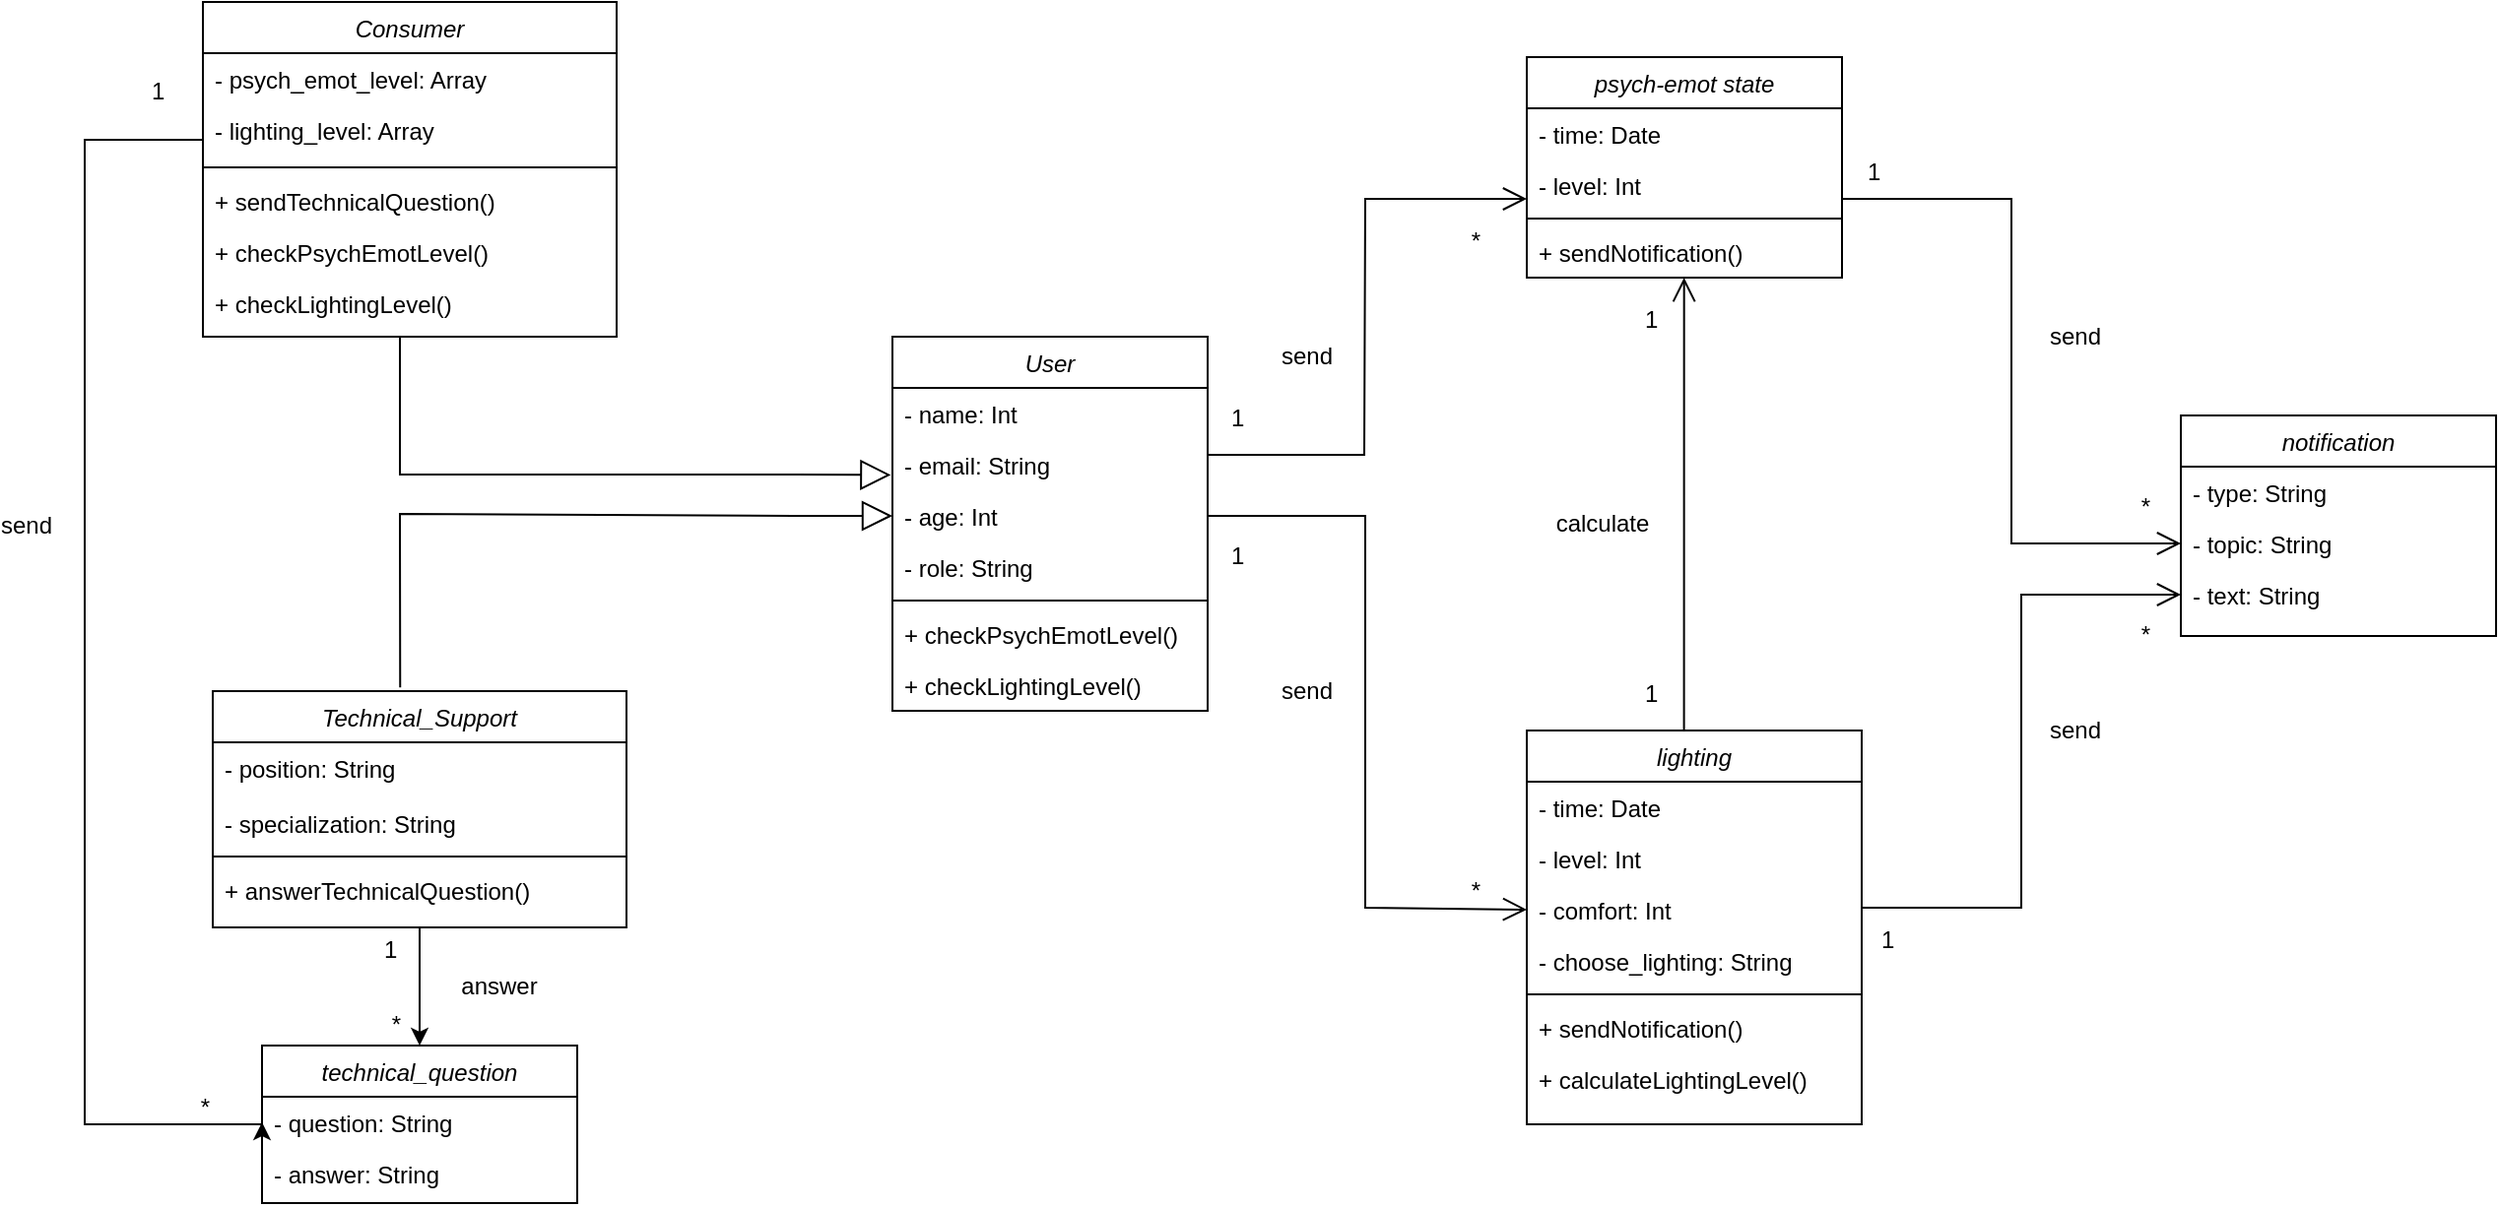 <mxfile version="22.0.8" type="device" pages="2">
  <diagram id="0uNSTiFyO5Xx_1StXq3_" name="umlprogrammclasses">
    <mxGraphModel dx="1726" dy="599" grid="1" gridSize="10" guides="1" tooltips="1" connect="1" arrows="1" fold="1" page="1" pageScale="1" pageWidth="827" pageHeight="1169" math="0" shadow="0">
      <root>
        <mxCell id="0" />
        <mxCell id="1" parent="0" />
        <mxCell id="LyiPn6veYWKkoinjSZd2-1" value="User" style="swimlane;fontStyle=2;align=center;verticalAlign=top;childLayout=stackLayout;horizontal=1;startSize=26;horizontalStack=0;resizeParent=1;resizeLast=0;collapsible=1;marginBottom=0;rounded=0;shadow=0;strokeWidth=1;" parent="1" vertex="1">
          <mxGeometry x="490" y="270" width="160" height="190" as="geometry">
            <mxRectangle x="230" y="140" width="160" height="26" as="alternateBounds" />
          </mxGeometry>
        </mxCell>
        <mxCell id="LyiPn6veYWKkoinjSZd2-2" value="- name: Int" style="text;align=left;verticalAlign=top;spacingLeft=4;spacingRight=4;overflow=hidden;rotatable=0;points=[[0,0.5],[1,0.5]];portConstraint=eastwest;" parent="LyiPn6veYWKkoinjSZd2-1" vertex="1">
          <mxGeometry y="26" width="160" height="26" as="geometry" />
        </mxCell>
        <mxCell id="LyiPn6veYWKkoinjSZd2-3" value="- email: String" style="text;align=left;verticalAlign=top;spacingLeft=4;spacingRight=4;overflow=hidden;rotatable=0;points=[[0,0.5],[1,0.5]];portConstraint=eastwest;rounded=0;shadow=0;html=0;" parent="LyiPn6veYWKkoinjSZd2-1" vertex="1">
          <mxGeometry y="52" width="160" height="26" as="geometry" />
        </mxCell>
        <mxCell id="LyiPn6veYWKkoinjSZd2-4" value="- age: Int" style="text;align=left;verticalAlign=top;spacingLeft=4;spacingRight=4;overflow=hidden;rotatable=0;points=[[0,0.5],[1,0.5]];portConstraint=eastwest;rounded=0;shadow=0;html=0;" parent="LyiPn6veYWKkoinjSZd2-1" vertex="1">
          <mxGeometry y="78" width="160" height="26" as="geometry" />
        </mxCell>
        <mxCell id="LyiPn6veYWKkoinjSZd2-5" value="- role: String" style="text;align=left;verticalAlign=top;spacingLeft=4;spacingRight=4;overflow=hidden;rotatable=0;points=[[0,0.5],[1,0.5]];portConstraint=eastwest;rounded=0;shadow=0;html=0;" parent="LyiPn6veYWKkoinjSZd2-1" vertex="1">
          <mxGeometry y="104" width="160" height="26" as="geometry" />
        </mxCell>
        <mxCell id="LyiPn6veYWKkoinjSZd2-6" value="" style="line;html=1;strokeWidth=1;align=left;verticalAlign=middle;spacingTop=-1;spacingLeft=3;spacingRight=3;rotatable=0;labelPosition=right;points=[];portConstraint=eastwest;" parent="LyiPn6veYWKkoinjSZd2-1" vertex="1">
          <mxGeometry y="130" width="160" height="8" as="geometry" />
        </mxCell>
        <mxCell id="LyiPn6veYWKkoinjSZd2-7" value="+ checkPsychEmotLevel()" style="text;align=left;verticalAlign=top;spacingLeft=4;spacingRight=4;overflow=hidden;rotatable=0;points=[[0,0.5],[1,0.5]];portConstraint=eastwest;" parent="LyiPn6veYWKkoinjSZd2-1" vertex="1">
          <mxGeometry y="138" width="160" height="26" as="geometry" />
        </mxCell>
        <mxCell id="LyiPn6veYWKkoinjSZd2-8" value="+ checkLightingLevel()" style="text;align=left;verticalAlign=top;spacingLeft=4;spacingRight=4;overflow=hidden;rotatable=0;points=[[0,0.5],[1,0.5]];portConstraint=eastwest;" parent="LyiPn6veYWKkoinjSZd2-1" vertex="1">
          <mxGeometry y="164" width="160" height="26" as="geometry" />
        </mxCell>
        <mxCell id="LyiPn6veYWKkoinjSZd2-9" style="edgeStyle=orthogonalEdgeStyle;rounded=0;orthogonalLoop=1;jettySize=auto;html=1;exitX=0.458;exitY=0.003;exitDx=0;exitDy=0;entryX=0.499;entryY=1.002;entryDx=0;entryDy=0;endSize=10;endArrow=open;endFill=0;entryPerimeter=0;exitPerimeter=0;" parent="1" source="LyiPn6veYWKkoinjSZd2-10" target="LyiPn6veYWKkoinjSZd2-67" edge="1">
          <mxGeometry relative="1" as="geometry">
            <Array as="points">
              <mxPoint x="892" y="471" />
            </Array>
          </mxGeometry>
        </mxCell>
        <mxCell id="LyiPn6veYWKkoinjSZd2-10" value="lighting" style="swimlane;fontStyle=2;align=center;verticalAlign=top;childLayout=stackLayout;horizontal=1;startSize=26;horizontalStack=0;resizeParent=1;resizeLast=0;collapsible=1;marginBottom=0;rounded=0;shadow=0;strokeWidth=1;" parent="1" vertex="1">
          <mxGeometry x="812" y="470" width="170" height="200" as="geometry">
            <mxRectangle x="550" y="140" width="160" height="26" as="alternateBounds" />
          </mxGeometry>
        </mxCell>
        <mxCell id="LyiPn6veYWKkoinjSZd2-11" value="- time: Date" style="text;align=left;verticalAlign=top;spacingLeft=4;spacingRight=4;overflow=hidden;rotatable=0;points=[[0,0.5],[1,0.5]];portConstraint=eastwest;" parent="LyiPn6veYWKkoinjSZd2-10" vertex="1">
          <mxGeometry y="26" width="170" height="26" as="geometry" />
        </mxCell>
        <mxCell id="LyiPn6veYWKkoinjSZd2-12" value="- level: Int" style="text;align=left;verticalAlign=top;spacingLeft=4;spacingRight=4;overflow=hidden;rotatable=0;points=[[0,0.5],[1,0.5]];portConstraint=eastwest;rounded=0;shadow=0;html=0;" parent="LyiPn6veYWKkoinjSZd2-10" vertex="1">
          <mxGeometry y="52" width="170" height="26" as="geometry" />
        </mxCell>
        <mxCell id="LyiPn6veYWKkoinjSZd2-13" value="- comfort: Int" style="text;align=left;verticalAlign=top;spacingLeft=4;spacingRight=4;overflow=hidden;rotatable=0;points=[[0,0.5],[1,0.5]];portConstraint=eastwest;rounded=0;shadow=0;html=0;" parent="LyiPn6veYWKkoinjSZd2-10" vertex="1">
          <mxGeometry y="78" width="170" height="26" as="geometry" />
        </mxCell>
        <mxCell id="LyiPn6veYWKkoinjSZd2-14" value="- choose_lighting: String" style="text;align=left;verticalAlign=top;spacingLeft=4;spacingRight=4;overflow=hidden;rotatable=0;points=[[0,0.5],[1,0.5]];portConstraint=eastwest;rounded=0;shadow=0;html=0;" parent="LyiPn6veYWKkoinjSZd2-10" vertex="1">
          <mxGeometry y="104" width="170" height="26" as="geometry" />
        </mxCell>
        <mxCell id="LyiPn6veYWKkoinjSZd2-16" value="" style="line;html=1;strokeWidth=1;align=left;verticalAlign=middle;spacingTop=-1;spacingLeft=3;spacingRight=3;rotatable=0;labelPosition=right;points=[];portConstraint=eastwest;" parent="LyiPn6veYWKkoinjSZd2-10" vertex="1">
          <mxGeometry y="130" width="170" height="8" as="geometry" />
        </mxCell>
        <mxCell id="LyiPn6veYWKkoinjSZd2-17" value="+ sendNotification()" style="text;align=left;verticalAlign=top;spacingLeft=4;spacingRight=4;overflow=hidden;rotatable=0;points=[[0,0.5],[1,0.5]];portConstraint=eastwest;" parent="LyiPn6veYWKkoinjSZd2-10" vertex="1">
          <mxGeometry y="138" width="170" height="26" as="geometry" />
        </mxCell>
        <mxCell id="LyiPn6veYWKkoinjSZd2-18" value="+ calculateLightingLevel()" style="text;align=left;verticalAlign=top;spacingLeft=4;spacingRight=4;overflow=hidden;rotatable=0;points=[[0,0.5],[1,0.5]];portConstraint=eastwest;" parent="LyiPn6veYWKkoinjSZd2-10" vertex="1">
          <mxGeometry y="164" width="170" height="26" as="geometry" />
        </mxCell>
        <mxCell id="LyiPn6veYWKkoinjSZd2-19" value="Consumer" style="swimlane;fontStyle=2;align=center;verticalAlign=top;childLayout=stackLayout;horizontal=1;startSize=26;horizontalStack=0;resizeParent=1;resizeLast=0;collapsible=1;marginBottom=0;rounded=0;shadow=0;strokeWidth=1;" parent="1" vertex="1">
          <mxGeometry x="140" y="100" width="210" height="170" as="geometry">
            <mxRectangle x="230" y="140" width="160" height="26" as="alternateBounds" />
          </mxGeometry>
        </mxCell>
        <mxCell id="LyiPn6veYWKkoinjSZd2-20" value="- psych_emot_level: Array" style="text;align=left;verticalAlign=top;spacingLeft=4;spacingRight=4;overflow=hidden;rotatable=0;points=[[0,0.5],[1,0.5]];portConstraint=eastwest;" parent="LyiPn6veYWKkoinjSZd2-19" vertex="1">
          <mxGeometry y="26" width="210" height="26" as="geometry" />
        </mxCell>
        <mxCell id="LyiPn6veYWKkoinjSZd2-21" value="- lighting_level: Array" style="text;align=left;verticalAlign=top;spacingLeft=4;spacingRight=4;overflow=hidden;rotatable=0;points=[[0,0.5],[1,0.5]];portConstraint=eastwest;rounded=0;shadow=0;html=0;" parent="LyiPn6veYWKkoinjSZd2-19" vertex="1">
          <mxGeometry y="52" width="210" height="28" as="geometry" />
        </mxCell>
        <mxCell id="LyiPn6veYWKkoinjSZd2-22" value="" style="line;html=1;strokeWidth=1;align=left;verticalAlign=middle;spacingTop=-1;spacingLeft=3;spacingRight=3;rotatable=0;labelPosition=right;points=[];portConstraint=eastwest;" parent="LyiPn6veYWKkoinjSZd2-19" vertex="1">
          <mxGeometry y="80" width="210" height="8" as="geometry" />
        </mxCell>
        <mxCell id="LyiPn6veYWKkoinjSZd2-23" value="+ sendTechnicalQuestion()" style="text;align=left;verticalAlign=top;spacingLeft=4;spacingRight=4;overflow=hidden;rotatable=0;points=[[0,0.5],[1,0.5]];portConstraint=eastwest;" parent="LyiPn6veYWKkoinjSZd2-19" vertex="1">
          <mxGeometry y="88" width="210" height="26" as="geometry" />
        </mxCell>
        <mxCell id="LyiPn6veYWKkoinjSZd2-24" value="+ checkPsychEmotLevel()" style="text;align=left;verticalAlign=top;spacingLeft=4;spacingRight=4;overflow=hidden;rotatable=0;points=[[0,0.5],[1,0.5]];portConstraint=eastwest;" parent="LyiPn6veYWKkoinjSZd2-19" vertex="1">
          <mxGeometry y="114" width="210" height="26" as="geometry" />
        </mxCell>
        <mxCell id="LyiPn6veYWKkoinjSZd2-25" value="+ checkLightingLevel()" style="text;align=left;verticalAlign=top;spacingLeft=4;spacingRight=4;overflow=hidden;rotatable=0;points=[[0,0.5],[1,0.5]];portConstraint=eastwest;" parent="LyiPn6veYWKkoinjSZd2-19" vertex="1">
          <mxGeometry y="140" width="210" height="26" as="geometry" />
        </mxCell>
        <mxCell id="LyiPn6veYWKkoinjSZd2-26" value="" style="endArrow=block;html=1;rounded=0;endFill=0;endSize=13;entryX=-0.005;entryY=0.701;entryDx=0;entryDy=0;entryPerimeter=0;" parent="1" target="LyiPn6veYWKkoinjSZd2-3" edge="1">
          <mxGeometry width="50" height="50" relative="1" as="geometry">
            <mxPoint x="240" y="270" as="sourcePoint" />
            <mxPoint x="560" y="275" as="targetPoint" />
            <Array as="points">
              <mxPoint x="240" y="340" />
              <mxPoint x="340" y="340" />
              <mxPoint x="440" y="340" />
            </Array>
          </mxGeometry>
        </mxCell>
        <mxCell id="LyiPn6veYWKkoinjSZd2-27" value="Technical_Support" style="swimlane;fontStyle=2;align=center;verticalAlign=top;childLayout=stackLayout;horizontal=1;startSize=26;horizontalStack=0;resizeParent=1;resizeLast=0;collapsible=1;marginBottom=0;rounded=0;shadow=0;strokeWidth=1;" parent="1" vertex="1">
          <mxGeometry x="145" y="450" width="210" height="120" as="geometry">
            <mxRectangle x="230" y="140" width="160" height="26" as="alternateBounds" />
          </mxGeometry>
        </mxCell>
        <mxCell id="LyiPn6veYWKkoinjSZd2-29" value="- position: String" style="text;align=left;verticalAlign=top;spacingLeft=4;spacingRight=4;overflow=hidden;rotatable=0;points=[[0,0.5],[1,0.5]];portConstraint=eastwest;rounded=0;shadow=0;html=0;" parent="LyiPn6veYWKkoinjSZd2-27" vertex="1">
          <mxGeometry y="26" width="210" height="28" as="geometry" />
        </mxCell>
        <mxCell id="LyiPn6veYWKkoinjSZd2-28" value="- specialization: String" style="text;align=left;verticalAlign=top;spacingLeft=4;spacingRight=4;overflow=hidden;rotatable=0;points=[[0,0.5],[1,0.5]];portConstraint=eastwest;" parent="LyiPn6veYWKkoinjSZd2-27" vertex="1">
          <mxGeometry y="54" width="210" height="26" as="geometry" />
        </mxCell>
        <mxCell id="LyiPn6veYWKkoinjSZd2-30" value="" style="line;html=1;strokeWidth=1;align=left;verticalAlign=middle;spacingTop=-1;spacingLeft=3;spacingRight=3;rotatable=0;labelPosition=right;points=[];portConstraint=eastwest;" parent="LyiPn6veYWKkoinjSZd2-27" vertex="1">
          <mxGeometry y="80" width="210" height="8" as="geometry" />
        </mxCell>
        <mxCell id="LyiPn6veYWKkoinjSZd2-31" value="+ answerTechnicalQuestion()" style="text;align=left;verticalAlign=top;spacingLeft=4;spacingRight=4;overflow=hidden;rotatable=0;points=[[0,0.5],[1,0.5]];portConstraint=eastwest;" parent="LyiPn6veYWKkoinjSZd2-27" vertex="1">
          <mxGeometry y="88" width="210" height="26" as="geometry" />
        </mxCell>
        <mxCell id="LyiPn6veYWKkoinjSZd2-32" value="technical_question" style="swimlane;fontStyle=2;align=center;verticalAlign=top;childLayout=stackLayout;horizontal=1;startSize=26;horizontalStack=0;resizeParent=1;resizeLast=0;collapsible=1;marginBottom=0;rounded=0;shadow=0;strokeWidth=1;" parent="1" vertex="1">
          <mxGeometry x="170" y="630" width="160" height="80" as="geometry">
            <mxRectangle x="550" y="140" width="160" height="26" as="alternateBounds" />
          </mxGeometry>
        </mxCell>
        <mxCell id="LyiPn6veYWKkoinjSZd2-33" value="- question: String" style="text;align=left;verticalAlign=top;spacingLeft=4;spacingRight=4;overflow=hidden;rotatable=0;points=[[0,0.5],[1,0.5]];portConstraint=eastwest;" parent="LyiPn6veYWKkoinjSZd2-32" vertex="1">
          <mxGeometry y="26" width="160" height="26" as="geometry" />
        </mxCell>
        <mxCell id="LyiPn6veYWKkoinjSZd2-34" value="- answer: String" style="text;align=left;verticalAlign=top;spacingLeft=4;spacingRight=4;overflow=hidden;rotatable=0;points=[[0,0.5],[1,0.5]];portConstraint=eastwest;rounded=0;shadow=0;html=0;" parent="LyiPn6veYWKkoinjSZd2-32" vertex="1">
          <mxGeometry y="52" width="160" height="26" as="geometry" />
        </mxCell>
        <mxCell id="LyiPn6veYWKkoinjSZd2-36" style="edgeStyle=orthogonalEdgeStyle;rounded=0;orthogonalLoop=1;jettySize=auto;html=1;exitX=0;exitY=0.5;exitDx=0;exitDy=0;entryX=0;entryY=0.5;entryDx=0;entryDy=0;" parent="1" source="LyiPn6veYWKkoinjSZd2-21" target="LyiPn6veYWKkoinjSZd2-33" edge="1">
          <mxGeometry relative="1" as="geometry">
            <mxPoint x="750" y="770" as="targetPoint" />
            <Array as="points">
              <mxPoint x="140" y="170" />
              <mxPoint x="80" y="170" />
              <mxPoint x="80" y="670" />
              <mxPoint x="170" y="670" />
            </Array>
          </mxGeometry>
        </mxCell>
        <mxCell id="LyiPn6veYWKkoinjSZd2-37" style="edgeStyle=orthogonalEdgeStyle;rounded=0;orthogonalLoop=1;jettySize=auto;html=1;exitX=0.5;exitY=1;exitDx=0;exitDy=0;entryX=0.5;entryY=0;entryDx=0;entryDy=0;" parent="1" source="LyiPn6veYWKkoinjSZd2-27" target="LyiPn6veYWKkoinjSZd2-32" edge="1">
          <mxGeometry relative="1" as="geometry">
            <Array as="points">
              <mxPoint x="250" y="620" />
              <mxPoint x="250" y="620" />
            </Array>
          </mxGeometry>
        </mxCell>
        <mxCell id="LyiPn6veYWKkoinjSZd2-38" value="answer" style="text;html=1;resizable=0;points=[];;align=center;verticalAlign=middle;labelBackgroundColor=none;rounded=0;shadow=0;strokeWidth=1;fontSize=12;" parent="1" vertex="1" connectable="0">
          <mxGeometry x="290" y="600" as="geometry" />
        </mxCell>
        <mxCell id="LyiPn6veYWKkoinjSZd2-39" value="send" style="text;html=1;resizable=0;points=[];;align=center;verticalAlign=middle;labelBackgroundColor=none;rounded=0;shadow=0;strokeWidth=1;fontSize=12;" parent="1" vertex="1" connectable="0">
          <mxGeometry x="50" y="366" as="geometry" />
        </mxCell>
        <mxCell id="LyiPn6veYWKkoinjSZd2-40" value="1" style="resizable=0;align=left;verticalAlign=bottom;labelBackgroundColor=none;fontSize=12;" parent="1" connectable="0" vertex="1">
          <mxGeometry x="80" y="185" as="geometry">
            <mxPoint x="32" y="-31" as="offset" />
          </mxGeometry>
        </mxCell>
        <mxCell id="LyiPn6veYWKkoinjSZd2-41" value="" style="resizable=0;align=right;verticalAlign=bottom;labelBackgroundColor=none;fontSize=12;" parent="1" connectable="0" vertex="1">
          <mxGeometry x="829" y="540" as="geometry">
            <mxPoint x="21" y="353" as="offset" />
          </mxGeometry>
        </mxCell>
        <mxCell id="LyiPn6veYWKkoinjSZd2-43" value="1" style="resizable=0;align=left;verticalAlign=bottom;labelBackgroundColor=none;fontSize=12;" parent="1" connectable="0" vertex="1">
          <mxGeometry x="230" y="590" as="geometry" />
        </mxCell>
        <mxCell id="LyiPn6veYWKkoinjSZd2-44" value="" style="endArrow=block;html=1;rounded=0;endFill=0;endSize=13;entryX=0;entryY=0.5;entryDx=0;entryDy=0;exitX=0.453;exitY=-0.016;exitDx=0;exitDy=0;exitPerimeter=0;" parent="1" source="LyiPn6veYWKkoinjSZd2-27" target="LyiPn6veYWKkoinjSZd2-4" edge="1">
          <mxGeometry width="50" height="50" relative="1" as="geometry">
            <mxPoint x="355" y="520" as="sourcePoint" />
            <mxPoint x="465" y="360" as="targetPoint" />
            <Array as="points">
              <mxPoint x="240" y="360" />
              <mxPoint x="440" y="361" />
            </Array>
          </mxGeometry>
        </mxCell>
        <mxCell id="LyiPn6veYWKkoinjSZd2-52" value="" style="endArrow=open;html=1;rounded=0;exitX=1;exitY=0.5;exitDx=0;exitDy=0;entryX=0;entryY=0.5;entryDx=0;entryDy=0;endFill=0;endSize=10;" parent="1" source="LyiPn6veYWKkoinjSZd2-4" target="LyiPn6veYWKkoinjSZd2-13" edge="1">
          <mxGeometry width="50" height="50" relative="1" as="geometry">
            <mxPoint x="660" y="420" as="sourcePoint" />
            <mxPoint x="730" y="520" as="targetPoint" />
            <Array as="points">
              <mxPoint x="730" y="361" />
              <mxPoint x="730" y="560" />
            </Array>
          </mxGeometry>
        </mxCell>
        <mxCell id="LyiPn6veYWKkoinjSZd2-53" value="send" style="text;html=1;resizable=0;points=[];;align=center;verticalAlign=middle;labelBackgroundColor=none;rounded=0;shadow=0;strokeWidth=1;fontSize=12;" parent="1" vertex="1" connectable="0">
          <mxGeometry x="700" y="450" as="geometry" />
        </mxCell>
        <mxCell id="LyiPn6veYWKkoinjSZd2-54" value="1" style="resizable=0;align=left;verticalAlign=bottom;labelBackgroundColor=none;fontSize=12;" parent="1" connectable="0" vertex="1">
          <mxGeometry x="660" y="390" as="geometry" />
        </mxCell>
        <mxCell id="LyiPn6veYWKkoinjSZd2-55" value="*" style="resizable=0;align=right;verticalAlign=bottom;labelBackgroundColor=none;fontSize=12;" parent="1" connectable="0" vertex="1">
          <mxGeometry x="260" y="690" as="geometry">
            <mxPoint x="-18" y="-62" as="offset" />
          </mxGeometry>
        </mxCell>
        <mxCell id="LyiPn6veYWKkoinjSZd2-58" value="*" style="resizable=0;align=right;verticalAlign=bottom;labelBackgroundColor=none;fontSize=12;" parent="1" connectable="0" vertex="1">
          <mxGeometry x="145" y="670" as="geometry" />
        </mxCell>
        <mxCell id="LyiPn6veYWKkoinjSZd2-59" value="*" style="resizable=0;align=right;verticalAlign=bottom;labelBackgroundColor=none;fontSize=12;" parent="1" connectable="0" vertex="1">
          <mxGeometry x="790" y="560" as="geometry" />
        </mxCell>
        <mxCell id="LyiPn6veYWKkoinjSZd2-62" value="psych-emot state" style="swimlane;fontStyle=2;align=center;verticalAlign=top;childLayout=stackLayout;horizontal=1;startSize=26;horizontalStack=0;resizeParent=1;resizeLast=0;collapsible=1;marginBottom=0;rounded=0;shadow=0;strokeWidth=1;" parent="1" vertex="1">
          <mxGeometry x="812" y="128" width="160" height="112" as="geometry">
            <mxRectangle x="550" y="140" width="160" height="26" as="alternateBounds" />
          </mxGeometry>
        </mxCell>
        <mxCell id="LyiPn6veYWKkoinjSZd2-63" value="- time: Date" style="text;align=left;verticalAlign=top;spacingLeft=4;spacingRight=4;overflow=hidden;rotatable=0;points=[[0,0.5],[1,0.5]];portConstraint=eastwest;" parent="LyiPn6veYWKkoinjSZd2-62" vertex="1">
          <mxGeometry y="26" width="160" height="26" as="geometry" />
        </mxCell>
        <mxCell id="LyiPn6veYWKkoinjSZd2-64" value="- level: Int" style="text;align=left;verticalAlign=top;spacingLeft=4;spacingRight=4;overflow=hidden;rotatable=0;points=[[0,0.5],[1,0.5]];portConstraint=eastwest;rounded=0;shadow=0;html=0;" parent="LyiPn6veYWKkoinjSZd2-62" vertex="1">
          <mxGeometry y="52" width="160" height="26" as="geometry" />
        </mxCell>
        <mxCell id="LyiPn6veYWKkoinjSZd2-66" value="" style="line;html=1;strokeWidth=1;align=left;verticalAlign=middle;spacingTop=-1;spacingLeft=3;spacingRight=3;rotatable=0;labelPosition=right;points=[];portConstraint=eastwest;" parent="LyiPn6veYWKkoinjSZd2-62" vertex="1">
          <mxGeometry y="78" width="160" height="8" as="geometry" />
        </mxCell>
        <mxCell id="LyiPn6veYWKkoinjSZd2-67" value="+ sendNotification()" style="text;align=left;verticalAlign=top;spacingLeft=4;spacingRight=4;overflow=hidden;rotatable=0;points=[[0,0.5],[1,0.5]];portConstraint=eastwest;" parent="LyiPn6veYWKkoinjSZd2-62" vertex="1">
          <mxGeometry y="86" width="160" height="26" as="geometry" />
        </mxCell>
        <mxCell id="LyiPn6veYWKkoinjSZd2-68" value="" style="resizable=0;align=right;verticalAlign=bottom;labelBackgroundColor=none;fontSize=12;" parent="1" connectable="0" vertex="1">
          <mxGeometry x="829" y="290" as="geometry">
            <mxPoint x="21" y="353" as="offset" />
          </mxGeometry>
        </mxCell>
        <mxCell id="LyiPn6veYWKkoinjSZd2-69" value="*" style="resizable=0;align=right;verticalAlign=bottom;labelBackgroundColor=none;fontSize=12;" parent="1" connectable="0" vertex="1">
          <mxGeometry x="790" y="230" as="geometry" />
        </mxCell>
        <mxCell id="LyiPn6veYWKkoinjSZd2-70" value="" style="endArrow=open;html=1;rounded=0;exitX=1;exitY=0.5;exitDx=0;exitDy=0;entryX=0;entryY=0.769;entryDx=0;entryDy=0;endFill=0;endSize=10;entryPerimeter=0;" parent="1" target="LyiPn6veYWKkoinjSZd2-64" edge="1">
          <mxGeometry width="50" height="50" relative="1" as="geometry">
            <mxPoint x="649.5" y="330" as="sourcePoint" />
            <mxPoint x="816.5" y="490" as="targetPoint" />
            <Array as="points">
              <mxPoint x="729.5" y="330" />
              <mxPoint x="730" y="200" />
            </Array>
          </mxGeometry>
        </mxCell>
        <mxCell id="LyiPn6veYWKkoinjSZd2-71" value="1" style="resizable=0;align=left;verticalAlign=bottom;labelBackgroundColor=none;fontSize=12;" parent="1" connectable="0" vertex="1">
          <mxGeometry x="660" y="320" as="geometry" />
        </mxCell>
        <mxCell id="LyiPn6veYWKkoinjSZd2-72" value="send" style="text;html=1;resizable=0;points=[];;align=center;verticalAlign=middle;labelBackgroundColor=none;rounded=0;shadow=0;strokeWidth=1;fontSize=12;" parent="1" vertex="1" connectable="0">
          <mxGeometry x="700" y="280" as="geometry" />
        </mxCell>
        <mxCell id="LyiPn6veYWKkoinjSZd2-73" value="notification" style="swimlane;fontStyle=2;align=center;verticalAlign=top;childLayout=stackLayout;horizontal=1;startSize=26;horizontalStack=0;resizeParent=1;resizeLast=0;collapsible=1;marginBottom=0;rounded=0;shadow=0;strokeWidth=1;" parent="1" vertex="1">
          <mxGeometry x="1144" y="310" width="160" height="112" as="geometry">
            <mxRectangle x="550" y="140" width="160" height="26" as="alternateBounds" />
          </mxGeometry>
        </mxCell>
        <mxCell id="LyiPn6veYWKkoinjSZd2-74" value="- type: String" style="text;align=left;verticalAlign=top;spacingLeft=4;spacingRight=4;overflow=hidden;rotatable=0;points=[[0,0.5],[1,0.5]];portConstraint=eastwest;" parent="LyiPn6veYWKkoinjSZd2-73" vertex="1">
          <mxGeometry y="26" width="160" height="26" as="geometry" />
        </mxCell>
        <mxCell id="LyiPn6veYWKkoinjSZd2-75" value="- topic: String" style="text;align=left;verticalAlign=top;spacingLeft=4;spacingRight=4;overflow=hidden;rotatable=0;points=[[0,0.5],[1,0.5]];portConstraint=eastwest;rounded=0;shadow=0;html=0;" parent="LyiPn6veYWKkoinjSZd2-73" vertex="1">
          <mxGeometry y="52" width="160" height="26" as="geometry" />
        </mxCell>
        <mxCell id="LyiPn6veYWKkoinjSZd2-76" value="- text: String" style="text;align=left;verticalAlign=top;spacingLeft=4;spacingRight=4;overflow=hidden;rotatable=0;points=[[0,0.5],[1,0.5]];portConstraint=eastwest;rounded=0;shadow=0;html=0;" parent="LyiPn6veYWKkoinjSZd2-73" vertex="1">
          <mxGeometry y="78" width="160" height="26" as="geometry" />
        </mxCell>
        <mxCell id="LyiPn6veYWKkoinjSZd2-77" value="" style="resizable=0;align=right;verticalAlign=bottom;labelBackgroundColor=none;fontSize=12;" parent="1" connectable="0" vertex="1">
          <mxGeometry x="1156" y="420" as="geometry">
            <mxPoint x="21" y="353" as="offset" />
          </mxGeometry>
        </mxCell>
        <mxCell id="LyiPn6veYWKkoinjSZd2-78" style="edgeStyle=orthogonalEdgeStyle;rounded=0;orthogonalLoop=1;jettySize=auto;html=1;exitX=1;exitY=0.5;exitDx=0;exitDy=0;entryX=0;entryY=0.5;entryDx=0;entryDy=0;endArrow=open;endFill=0;endSize=10;" parent="1" source="LyiPn6veYWKkoinjSZd2-64" target="LyiPn6veYWKkoinjSZd2-75" edge="1">
          <mxGeometry relative="1" as="geometry">
            <Array as="points">
              <mxPoint x="972" y="200" />
              <mxPoint x="1058" y="200" />
              <mxPoint x="1058" y="375" />
            </Array>
          </mxGeometry>
        </mxCell>
        <mxCell id="LyiPn6veYWKkoinjSZd2-79" style="edgeStyle=orthogonalEdgeStyle;rounded=0;orthogonalLoop=1;jettySize=auto;html=1;exitX=1;exitY=0.5;exitDx=0;exitDy=0;entryX=0;entryY=0.5;entryDx=0;entryDy=0;strokeWidth=1;endSize=10;endArrow=open;endFill=0;" parent="1" source="LyiPn6veYWKkoinjSZd2-12" target="LyiPn6veYWKkoinjSZd2-76" edge="1">
          <mxGeometry relative="1" as="geometry">
            <Array as="points">
              <mxPoint x="982" y="560" />
              <mxPoint x="1063" y="560" />
              <mxPoint x="1063" y="401" />
            </Array>
          </mxGeometry>
        </mxCell>
        <mxCell id="LyiPn6veYWKkoinjSZd2-80" value="send" style="text;html=1;resizable=0;points=[];;align=center;verticalAlign=middle;labelBackgroundColor=none;rounded=0;shadow=0;strokeWidth=1;fontSize=12;" parent="1" vertex="1" connectable="0">
          <mxGeometry x="1090" y="270" as="geometry" />
        </mxCell>
        <mxCell id="LyiPn6veYWKkoinjSZd2-81" value="send" style="text;html=1;resizable=0;points=[];;align=center;verticalAlign=middle;labelBackgroundColor=none;rounded=0;shadow=0;strokeWidth=1;fontSize=12;" parent="1" vertex="1" connectable="0">
          <mxGeometry x="1090" y="470" as="geometry" />
        </mxCell>
        <mxCell id="LyiPn6veYWKkoinjSZd2-82" value="*" style="resizable=0;align=right;verticalAlign=bottom;labelBackgroundColor=none;fontSize=12;" parent="1" connectable="0" vertex="1">
          <mxGeometry x="1130" y="430" as="geometry" />
        </mxCell>
        <mxCell id="LyiPn6veYWKkoinjSZd2-83" value="*" style="resizable=0;align=right;verticalAlign=bottom;labelBackgroundColor=none;fontSize=12;" parent="1" connectable="0" vertex="1">
          <mxGeometry x="1130" y="365" as="geometry" />
        </mxCell>
        <mxCell id="LyiPn6veYWKkoinjSZd2-84" value="1" style="resizable=0;align=left;verticalAlign=bottom;labelBackgroundColor=none;fontSize=12;" parent="1" connectable="0" vertex="1">
          <mxGeometry x="982" y="250" as="geometry">
            <mxPoint x="1" y="-55" as="offset" />
          </mxGeometry>
        </mxCell>
        <mxCell id="LyiPn6veYWKkoinjSZd2-85" value="1" style="resizable=0;align=left;verticalAlign=bottom;labelBackgroundColor=none;fontSize=12;" parent="1" connectable="0" vertex="1">
          <mxGeometry x="990" y="585" as="geometry" />
        </mxCell>
        <mxCell id="LyiPn6veYWKkoinjSZd2-86" value="1" style="resizable=0;align=left;verticalAlign=bottom;labelBackgroundColor=none;fontSize=12;" parent="1" connectable="0" vertex="1">
          <mxGeometry x="870" y="460" as="geometry" />
        </mxCell>
        <mxCell id="LyiPn6veYWKkoinjSZd2-87" value="1" style="resizable=0;align=left;verticalAlign=bottom;labelBackgroundColor=none;fontSize=12;" parent="1" connectable="0" vertex="1">
          <mxGeometry x="870" y="270" as="geometry" />
        </mxCell>
        <mxCell id="LyiPn6veYWKkoinjSZd2-88" value="calculate" style="text;html=1;resizable=0;points=[];;align=center;verticalAlign=middle;labelBackgroundColor=none;rounded=0;shadow=0;strokeWidth=1;fontSize=12;" parent="1" vertex="1" connectable="0">
          <mxGeometry x="850" y="365" as="geometry" />
        </mxCell>
      </root>
    </mxGraphModel>
  </diagram>
  <diagram id="gE7cOhW9pCKrOsJMOUvD" name="Страница — 2">
    <mxGraphModel dx="1726" dy="599" grid="1" gridSize="10" guides="1" tooltips="1" connect="1" arrows="1" fold="1" page="1" pageScale="1" pageWidth="827" pageHeight="1169" math="0" shadow="0">
      <root>
        <mxCell id="0" />
        <mxCell id="1" parent="0" />
        <mxCell id="D6V-iZ1zgxCqqQ2c0elW-1" value="User" style="swimlane;fontStyle=0;childLayout=stackLayout;horizontal=1;startSize=26;fillColor=none;horizontalStack=0;resizeParent=1;resizeParentMax=0;resizeLast=0;collapsible=1;marginBottom=0;" vertex="1" parent="1">
          <mxGeometry x="426" y="350" width="140" height="130" as="geometry">
            <mxRectangle x="280" y="-970" width="70" height="30" as="alternateBounds" />
          </mxGeometry>
        </mxCell>
        <mxCell id="D6V-iZ1zgxCqqQ2c0elW-2" value="name" style="text;strokeColor=none;fillColor=none;align=left;verticalAlign=top;spacingLeft=4;spacingRight=4;overflow=hidden;rotatable=0;points=[[0,0.5],[1,0.5]];portConstraint=eastwest;" vertex="1" parent="D6V-iZ1zgxCqqQ2c0elW-1">
          <mxGeometry y="26" width="140" height="26" as="geometry" />
        </mxCell>
        <mxCell id="D6V-iZ1zgxCqqQ2c0elW-3" value="age" style="text;strokeColor=none;fillColor=none;align=left;verticalAlign=top;spacingLeft=4;spacingRight=4;overflow=hidden;rotatable=0;points=[[0,0.5],[1,0.5]];portConstraint=eastwest;" vertex="1" parent="D6V-iZ1zgxCqqQ2c0elW-1">
          <mxGeometry y="52" width="140" height="26" as="geometry" />
        </mxCell>
        <mxCell id="D6V-iZ1zgxCqqQ2c0elW-4" value="email" style="text;strokeColor=none;fillColor=none;align=left;verticalAlign=top;spacingLeft=4;spacingRight=4;overflow=hidden;rotatable=0;points=[[0,0.5],[1,0.5]];portConstraint=eastwest;" vertex="1" parent="D6V-iZ1zgxCqqQ2c0elW-1">
          <mxGeometry y="78" width="140" height="26" as="geometry" />
        </mxCell>
        <mxCell id="D6V-iZ1zgxCqqQ2c0elW-5" value="role" style="text;strokeColor=none;fillColor=none;align=left;verticalAlign=top;spacingLeft=4;spacingRight=4;overflow=hidden;rotatable=0;points=[[0,0.5],[1,0.5]];portConstraint=eastwest;" vertex="1" parent="D6V-iZ1zgxCqqQ2c0elW-1">
          <mxGeometry y="104" width="140" height="26" as="geometry" />
        </mxCell>
        <mxCell id="D6V-iZ1zgxCqqQ2c0elW-6" value="psych-emot state" style="swimlane;fontStyle=0;childLayout=stackLayout;horizontal=1;startSize=26;fillColor=none;horizontalStack=0;resizeParent=1;resizeParentMax=0;resizeLast=0;collapsible=1;marginBottom=0;" vertex="1" parent="1">
          <mxGeometry x="720" y="260" width="140" height="78" as="geometry">
            <mxRectangle x="520" y="-940" width="100" height="30" as="alternateBounds" />
          </mxGeometry>
        </mxCell>
        <mxCell id="D6V-iZ1zgxCqqQ2c0elW-7" value="time" style="text;strokeColor=none;fillColor=none;align=left;verticalAlign=top;spacingLeft=4;spacingRight=4;overflow=hidden;rotatable=0;points=[[0,0.5],[1,0.5]];portConstraint=eastwest;" vertex="1" parent="D6V-iZ1zgxCqqQ2c0elW-6">
          <mxGeometry y="26" width="140" height="26" as="geometry" />
        </mxCell>
        <mxCell id="D6V-iZ1zgxCqqQ2c0elW-8" value="level" style="text;strokeColor=none;fillColor=none;align=left;verticalAlign=top;spacingLeft=4;spacingRight=4;overflow=hidden;rotatable=0;points=[[0,0.5],[1,0.5]];portConstraint=eastwest;" vertex="1" parent="D6V-iZ1zgxCqqQ2c0elW-6">
          <mxGeometry y="52" width="140" height="26" as="geometry" />
        </mxCell>
        <mxCell id="D6V-iZ1zgxCqqQ2c0elW-9" value="Consumer" style="swimlane;fontStyle=0;childLayout=stackLayout;horizontal=1;startSize=26;fillColor=none;horizontalStack=0;resizeParent=1;resizeParentMax=0;resizeLast=0;collapsible=1;marginBottom=0;" vertex="1" parent="1">
          <mxGeometry x="246" y="260" width="160" height="78" as="geometry" />
        </mxCell>
        <mxCell id="D6V-iZ1zgxCqqQ2c0elW-10" value="psych-emot level" style="text;strokeColor=none;fillColor=none;align=left;verticalAlign=top;spacingLeft=4;spacingRight=4;overflow=hidden;rotatable=0;points=[[0,0.5],[1,0.5]];portConstraint=eastwest;" vertex="1" parent="D6V-iZ1zgxCqqQ2c0elW-9">
          <mxGeometry y="26" width="160" height="26" as="geometry" />
        </mxCell>
        <mxCell id="D6V-iZ1zgxCqqQ2c0elW-11" value="lighting level" style="text;strokeColor=none;fillColor=none;align=left;verticalAlign=top;spacingLeft=4;spacingRight=4;overflow=hidden;rotatable=0;points=[[0,0.5],[1,0.5]];portConstraint=eastwest;" vertex="1" parent="D6V-iZ1zgxCqqQ2c0elW-9">
          <mxGeometry y="52" width="160" height="26" as="geometry" />
        </mxCell>
        <mxCell id="D6V-iZ1zgxCqqQ2c0elW-12" value="" style="endArrow=none;html=1;startSize=12;startArrow=block;startFill=0;exitX=0.003;exitY=0.115;exitDx=0;exitDy=0;exitPerimeter=0;edgeStyle=orthogonalEdgeStyle;entryX=0.658;entryY=1.015;entryDx=0;entryDy=0;entryPerimeter=0;" edge="1" parent="1">
          <mxGeometry relative="1" as="geometry">
            <mxPoint x="426.0" y="395.7" as="sourcePoint" />
            <mxPoint x="350.86" y="338" as="targetPoint" />
            <Array as="points">
              <mxPoint x="349.58" y="395.61" />
              <mxPoint x="349.58" y="339.61" />
              <mxPoint x="350.58" y="339.61" />
            </Array>
          </mxGeometry>
        </mxCell>
        <mxCell id="D6V-iZ1zgxCqqQ2c0elW-13" value="" style="endArrow=none;html=1;startSize=12;startArrow=open;startFill=0;entryX=1;entryY=0.5;entryDx=0;entryDy=0;exitX=0;exitY=0.5;exitDx=0;exitDy=0;" edge="1" parent="1" source="D6V-iZ1zgxCqqQ2c0elW-7" target="D6V-iZ1zgxCqqQ2c0elW-2">
          <mxGeometry relative="1" as="geometry">
            <mxPoint x="690.42" y="360" as="sourcePoint" />
            <mxPoint x="650" y="389.0" as="targetPoint" />
          </mxGeometry>
        </mxCell>
        <mxCell id="D6V-iZ1zgxCqqQ2c0elW-14" value="*" style="edgeLabel;resizable=0;html=1;align=left;verticalAlign=bottom;" connectable="0" vertex="1" parent="D6V-iZ1zgxCqqQ2c0elW-13">
          <mxGeometry x="-1" relative="1" as="geometry">
            <mxPoint x="-20" y="1" as="offset" />
          </mxGeometry>
        </mxCell>
        <mxCell id="D6V-iZ1zgxCqqQ2c0elW-15" value="1" style="edgeLabel;resizable=0;html=1;align=right;verticalAlign=bottom;" connectable="0" vertex="1" parent="D6V-iZ1zgxCqqQ2c0elW-13">
          <mxGeometry x="1" relative="1" as="geometry">
            <mxPoint x="10" y="-19" as="offset" />
          </mxGeometry>
        </mxCell>
        <mxCell id="D6V-iZ1zgxCqqQ2c0elW-16" value="send" style="edgeLabel;html=1;align=center;verticalAlign=middle;resizable=0;points=[];" vertex="1" connectable="0" parent="D6V-iZ1zgxCqqQ2c0elW-13">
          <mxGeometry x="0.17" y="2" relative="1" as="geometry">
            <mxPoint y="-13" as="offset" />
          </mxGeometry>
        </mxCell>
        <mxCell id="D6V-iZ1zgxCqqQ2c0elW-17" value="lighting" style="swimlane;fontStyle=0;childLayout=stackLayout;horizontal=1;startSize=26;fillColor=none;horizontalStack=0;resizeParent=1;resizeParentMax=0;resizeLast=0;collapsible=1;marginBottom=0;" vertex="1" parent="1">
          <mxGeometry x="720" y="530" width="140" height="130" as="geometry">
            <mxRectangle x="520" y="-940" width="100" height="30" as="alternateBounds" />
          </mxGeometry>
        </mxCell>
        <mxCell id="D6V-iZ1zgxCqqQ2c0elW-18" value="check time" style="text;strokeColor=none;fillColor=none;align=left;verticalAlign=top;spacingLeft=4;spacingRight=4;overflow=hidden;rotatable=0;points=[[0,0.5],[1,0.5]];portConstraint=eastwest;" vertex="1" parent="D6V-iZ1zgxCqqQ2c0elW-17">
          <mxGeometry y="26" width="140" height="26" as="geometry" />
        </mxCell>
        <mxCell id="D6V-iZ1zgxCqqQ2c0elW-19" value="level" style="text;strokeColor=none;fillColor=none;align=left;verticalAlign=top;spacingLeft=4;spacingRight=4;overflow=hidden;rotatable=0;points=[[0,0.5],[1,0.5]];portConstraint=eastwest;" vertex="1" parent="D6V-iZ1zgxCqqQ2c0elW-17">
          <mxGeometry y="52" width="140" height="26" as="geometry" />
        </mxCell>
        <mxCell id="D6V-iZ1zgxCqqQ2c0elW-20" value="comfort" style="text;strokeColor=none;fillColor=none;align=left;verticalAlign=top;spacingLeft=4;spacingRight=4;overflow=hidden;rotatable=0;points=[[0,0.5],[1,0.5]];portConstraint=eastwest;" vertex="1" parent="D6V-iZ1zgxCqqQ2c0elW-17">
          <mxGeometry y="78" width="140" height="26" as="geometry" />
        </mxCell>
        <mxCell id="D6V-iZ1zgxCqqQ2c0elW-21" value="choose lightig" style="text;strokeColor=none;fillColor=none;align=left;verticalAlign=top;spacingLeft=4;spacingRight=4;overflow=hidden;rotatable=0;points=[[0,0.5],[1,0.5]];portConstraint=eastwest;" vertex="1" parent="D6V-iZ1zgxCqqQ2c0elW-17">
          <mxGeometry y="104" width="140" height="26" as="geometry" />
        </mxCell>
        <mxCell id="D6V-iZ1zgxCqqQ2c0elW-22" value="send" style="edgeLabel;html=1;align=center;verticalAlign=middle;resizable=0;points=[];" vertex="1" connectable="0" parent="1">
          <mxGeometry x="690" y="470" as="geometry">
            <mxPoint x="-16" y="18" as="offset" />
          </mxGeometry>
        </mxCell>
        <mxCell id="D6V-iZ1zgxCqqQ2c0elW-23" value="" style="endArrow=none;html=1;startSize=12;startArrow=open;startFill=0;entryX=0.5;entryY=0;entryDx=0;entryDy=0;" edge="1" parent="1" source="D6V-iZ1zgxCqqQ2c0elW-8" target="D6V-iZ1zgxCqqQ2c0elW-17">
          <mxGeometry relative="1" as="geometry">
            <mxPoint x="815" y="399" as="sourcePoint" />
            <mxPoint x="715" y="399" as="targetPoint" />
          </mxGeometry>
        </mxCell>
        <mxCell id="D6V-iZ1zgxCqqQ2c0elW-24" value="1" style="edgeLabel;resizable=0;html=1;align=left;verticalAlign=bottom;" connectable="0" vertex="1" parent="D6V-iZ1zgxCqqQ2c0elW-23">
          <mxGeometry x="-1" relative="1" as="geometry">
            <mxPoint x="-15" y="35" as="offset" />
          </mxGeometry>
        </mxCell>
        <mxCell id="D6V-iZ1zgxCqqQ2c0elW-25" value="1" style="edgeLabel;resizable=0;html=1;align=right;verticalAlign=bottom;" connectable="0" vertex="1" parent="D6V-iZ1zgxCqqQ2c0elW-23">
          <mxGeometry x="1" relative="1" as="geometry">
            <mxPoint x="-6" y="-4" as="offset" />
          </mxGeometry>
        </mxCell>
        <mxCell id="D6V-iZ1zgxCqqQ2c0elW-26" value="" style="endArrow=none;html=1;startSize=12;startArrow=open;startFill=0;entryX=1.01;entryY=0.119;entryDx=0;entryDy=0;exitX=-0.038;exitY=0.846;exitDx=0;exitDy=0;entryPerimeter=0;exitPerimeter=0;" edge="1" parent="1" source="D6V-iZ1zgxCqqQ2c0elW-18" target="D6V-iZ1zgxCqqQ2c0elW-5">
          <mxGeometry relative="1" as="geometry">
            <mxPoint x="830" y="438" as="sourcePoint" />
            <mxPoint x="650" y="441" as="targetPoint" />
          </mxGeometry>
        </mxCell>
        <mxCell id="D6V-iZ1zgxCqqQ2c0elW-27" value="*" style="edgeLabel;resizable=0;html=1;align=left;verticalAlign=bottom;" connectable="0" vertex="1" parent="D6V-iZ1zgxCqqQ2c0elW-26">
          <mxGeometry x="-1" relative="1" as="geometry">
            <mxPoint x="-15" y="21" as="offset" />
          </mxGeometry>
        </mxCell>
        <mxCell id="D6V-iZ1zgxCqqQ2c0elW-28" value="1" style="edgeLabel;resizable=0;html=1;align=right;verticalAlign=bottom;" connectable="0" vertex="1" parent="D6V-iZ1zgxCqqQ2c0elW-26">
          <mxGeometry x="1" relative="1" as="geometry">
            <mxPoint x="12" y="39" as="offset" />
          </mxGeometry>
        </mxCell>
        <mxCell id="D6V-iZ1zgxCqqQ2c0elW-29" value="notification" style="swimlane;fontStyle=0;childLayout=stackLayout;horizontal=1;startSize=26;fillColor=none;horizontalStack=0;resizeParent=1;resizeParentMax=0;resizeLast=0;collapsible=1;marginBottom=0;" vertex="1" parent="1">
          <mxGeometry x="980" y="350" width="140" height="104" as="geometry">
            <mxRectangle x="520" y="-940" width="100" height="30" as="alternateBounds" />
          </mxGeometry>
        </mxCell>
        <mxCell id="D6V-iZ1zgxCqqQ2c0elW-30" value="type" style="text;strokeColor=none;fillColor=none;align=left;verticalAlign=top;spacingLeft=4;spacingRight=4;overflow=hidden;rotatable=0;points=[[0,0.5],[1,0.5]];portConstraint=eastwest;" vertex="1" parent="D6V-iZ1zgxCqqQ2c0elW-29">
          <mxGeometry y="26" width="140" height="26" as="geometry" />
        </mxCell>
        <mxCell id="D6V-iZ1zgxCqqQ2c0elW-31" value="topic" style="text;strokeColor=none;fillColor=none;align=left;verticalAlign=top;spacingLeft=4;spacingRight=4;overflow=hidden;rotatable=0;points=[[0,0.5],[1,0.5]];portConstraint=eastwest;" vertex="1" parent="D6V-iZ1zgxCqqQ2c0elW-29">
          <mxGeometry y="52" width="140" height="26" as="geometry" />
        </mxCell>
        <mxCell id="D6V-iZ1zgxCqqQ2c0elW-32" value="text" style="text;strokeColor=none;fillColor=none;align=left;verticalAlign=top;spacingLeft=4;spacingRight=4;overflow=hidden;rotatable=0;points=[[0,0.5],[1,0.5]];portConstraint=eastwest;" vertex="1" parent="D6V-iZ1zgxCqqQ2c0elW-29">
          <mxGeometry y="78" width="140" height="26" as="geometry" />
        </mxCell>
        <mxCell id="D6V-iZ1zgxCqqQ2c0elW-33" value="" style="endArrow=none;html=1;startSize=12;startArrow=open;startFill=0;entryX=1;entryY=0.5;entryDx=0;entryDy=0;exitX=0;exitY=0.5;exitDx=0;exitDy=0;" edge="1" parent="1" source="D6V-iZ1zgxCqqQ2c0elW-30" target="D6V-iZ1zgxCqqQ2c0elW-7">
          <mxGeometry relative="1" as="geometry">
            <mxPoint x="1105" y="544" as="sourcePoint" />
            <mxPoint x="950" y="390" as="targetPoint" />
          </mxGeometry>
        </mxCell>
        <mxCell id="D6V-iZ1zgxCqqQ2c0elW-34" value="" style="endArrow=none;html=1;startSize=12;startArrow=open;startFill=0;entryX=1;entryY=0.5;entryDx=0;entryDy=0;exitX=-0.005;exitY=0.14;exitDx=0;exitDy=0;exitPerimeter=0;" edge="1" parent="1" source="D6V-iZ1zgxCqqQ2c0elW-32" target="D6V-iZ1zgxCqqQ2c0elW-18">
          <mxGeometry relative="1" as="geometry">
            <mxPoint x="1030" y="460" as="sourcePoint" />
            <mxPoint x="955" y="399" as="targetPoint" />
          </mxGeometry>
        </mxCell>
        <mxCell id="D6V-iZ1zgxCqqQ2c0elW-35" value="1" style="edgeLabel;resizable=0;html=1;align=right;verticalAlign=bottom;" connectable="0" vertex="1" parent="1">
          <mxGeometry x="960" y="402" as="geometry" />
        </mxCell>
        <mxCell id="D6V-iZ1zgxCqqQ2c0elW-36" value="send" style="edgeLabel;html=1;align=center;verticalAlign=middle;resizable=0;points=[];" vertex="1" connectable="0" parent="1">
          <mxGeometry x="905" y="350" as="geometry" />
        </mxCell>
        <mxCell id="D6V-iZ1zgxCqqQ2c0elW-37" value="send" style="edgeLabel;html=1;align=center;verticalAlign=middle;resizable=0;points=[];" vertex="1" connectable="0" parent="1">
          <mxGeometry x="900" y="490" as="geometry">
            <mxPoint x="2" y="-1" as="offset" />
          </mxGeometry>
        </mxCell>
        <mxCell id="D6V-iZ1zgxCqqQ2c0elW-38" value="Technical Support" style="swimlane;fontStyle=0;childLayout=stackLayout;horizontal=1;startSize=26;fillColor=none;horizontalStack=0;resizeParent=1;resizeParentMax=0;resizeLast=0;collapsible=1;marginBottom=0;" vertex="1" parent="1">
          <mxGeometry x="266" y="530" width="160" height="78" as="geometry" />
        </mxCell>
        <mxCell id="D6V-iZ1zgxCqqQ2c0elW-39" value="specialization" style="text;strokeColor=none;fillColor=none;align=left;verticalAlign=top;spacingLeft=4;spacingRight=4;overflow=hidden;rotatable=0;points=[[0,0.5],[1,0.5]];portConstraint=eastwest;" vertex="1" parent="D6V-iZ1zgxCqqQ2c0elW-38">
          <mxGeometry y="26" width="160" height="26" as="geometry" />
        </mxCell>
        <mxCell id="D6V-iZ1zgxCqqQ2c0elW-40" value="position" style="text;strokeColor=none;fillColor=none;align=left;verticalAlign=top;spacingLeft=4;spacingRight=4;overflow=hidden;rotatable=0;points=[[0,0.5],[1,0.5]];portConstraint=eastwest;" vertex="1" parent="D6V-iZ1zgxCqqQ2c0elW-38">
          <mxGeometry y="52" width="160" height="26" as="geometry" />
        </mxCell>
        <mxCell id="D6V-iZ1zgxCqqQ2c0elW-41" value="" style="endArrow=none;html=1;startSize=12;startArrow=block;startFill=0;edgeStyle=orthogonalEdgeStyle;entryX=0.5;entryY=0;entryDx=0;entryDy=0;" edge="1" parent="1" target="D6V-iZ1zgxCqqQ2c0elW-38">
          <mxGeometry relative="1" as="geometry">
            <mxPoint x="430" y="420" as="sourcePoint" />
            <mxPoint x="426" y="744" as="targetPoint" />
            <Array as="points">
              <mxPoint x="346" y="420" />
            </Array>
          </mxGeometry>
        </mxCell>
        <mxCell id="D6V-iZ1zgxCqqQ2c0elW-42" value="technical question" style="swimlane;fontStyle=0;childLayout=stackLayout;horizontal=1;startSize=26;fillColor=none;horizontalStack=0;resizeParent=1;resizeParentMax=0;resizeLast=0;collapsible=1;marginBottom=0;" vertex="1" parent="1">
          <mxGeometry x="280" y="720" width="160" height="78" as="geometry" />
        </mxCell>
        <mxCell id="D6V-iZ1zgxCqqQ2c0elW-43" value="question" style="text;strokeColor=none;fillColor=none;align=left;verticalAlign=top;spacingLeft=4;spacingRight=4;overflow=hidden;rotatable=0;points=[[0,0.5],[1,0.5]];portConstraint=eastwest;" vertex="1" parent="D6V-iZ1zgxCqqQ2c0elW-42">
          <mxGeometry y="26" width="160" height="26" as="geometry" />
        </mxCell>
        <mxCell id="D6V-iZ1zgxCqqQ2c0elW-44" value="answer" style="text;strokeColor=none;fillColor=none;align=left;verticalAlign=top;spacingLeft=4;spacingRight=4;overflow=hidden;rotatable=0;points=[[0,0.5],[1,0.5]];portConstraint=eastwest;" vertex="1" parent="D6V-iZ1zgxCqqQ2c0elW-42">
          <mxGeometry y="52" width="160" height="26" as="geometry" />
        </mxCell>
        <mxCell id="D6V-iZ1zgxCqqQ2c0elW-45" value="" style="endArrow=none;html=1;startSize=12;startArrow=open;startFill=0;" edge="1" parent="1">
          <mxGeometry relative="1" as="geometry">
            <mxPoint x="280" y="770" as="sourcePoint" />
            <mxPoint x="246" y="300" as="targetPoint" />
            <Array as="points">
              <mxPoint x="206" y="770" />
              <mxPoint x="206" y="300" />
            </Array>
          </mxGeometry>
        </mxCell>
        <mxCell id="D6V-iZ1zgxCqqQ2c0elW-46" value="1" style="edgeLabel;resizable=0;html=1;align=right;verticalAlign=bottom;" connectable="0" vertex="1" parent="D6V-iZ1zgxCqqQ2c0elW-45">
          <mxGeometry x="1" relative="1" as="geometry">
            <mxPoint x="-20" y="-14" as="offset" />
          </mxGeometry>
        </mxCell>
        <mxCell id="D6V-iZ1zgxCqqQ2c0elW-47" value="" style="endArrow=none;html=1;startSize=12;startArrow=open;startFill=0;exitX=0.5;exitY=0;exitDx=0;exitDy=0;" edge="1" parent="1" source="D6V-iZ1zgxCqqQ2c0elW-42">
          <mxGeometry relative="1" as="geometry">
            <mxPoint x="686" y="770" as="sourcePoint" />
            <mxPoint x="360" y="610" as="targetPoint" />
          </mxGeometry>
        </mxCell>
        <mxCell id="D6V-iZ1zgxCqqQ2c0elW-48" value="1" style="edgeLabel;resizable=0;html=1;align=right;verticalAlign=bottom;" connectable="0" vertex="1" parent="D6V-iZ1zgxCqqQ2c0elW-47">
          <mxGeometry x="1" relative="1" as="geometry">
            <mxPoint x="18" y="24" as="offset" />
          </mxGeometry>
        </mxCell>
        <mxCell id="D6V-iZ1zgxCqqQ2c0elW-49" value="answer" style="edgeLabel;html=1;align=center;verticalAlign=middle;resizable=0;points=[];" vertex="1" connectable="0" parent="1">
          <mxGeometry x="370" y="415" as="geometry">
            <mxPoint x="-58" y="250" as="offset" />
          </mxGeometry>
        </mxCell>
        <mxCell id="D6V-iZ1zgxCqqQ2c0elW-50" value="calculate" style="text;html=1;strokeColor=none;fillColor=none;align=center;verticalAlign=middle;whiteSpace=wrap;rounded=0;" vertex="1" parent="1">
          <mxGeometry x="730" y="428" width="60" height="30" as="geometry" />
        </mxCell>
        <mxCell id="D6V-iZ1zgxCqqQ2c0elW-51" value="send" style="edgeLabel;html=1;align=center;verticalAlign=middle;resizable=0;points=[];" vertex="1" connectable="0" parent="1">
          <mxGeometry x="196" y="490" as="geometry">
            <mxPoint x="-16" y="18" as="offset" />
          </mxGeometry>
        </mxCell>
        <mxCell id="D6V-iZ1zgxCqqQ2c0elW-53" value="*" style="edgeLabel;resizable=0;html=1;align=left;verticalAlign=bottom;" connectable="0" vertex="1" parent="1">
          <mxGeometry x="516" y="720" as="geometry">
            <mxPoint x="-140" y="-3" as="offset" />
          </mxGeometry>
        </mxCell>
        <mxCell id="D6V-iZ1zgxCqqQ2c0elW-54" value="1" style="edgeLabel;resizable=0;html=1;align=right;verticalAlign=bottom;" connectable="0" vertex="1" parent="1">
          <mxGeometry x="960" y="443" as="geometry" />
        </mxCell>
        <mxCell id="D6V-iZ1zgxCqqQ2c0elW-55" value="services" style="swimlane;fontStyle=0;childLayout=stackLayout;horizontal=1;startSize=26;fillColor=none;horizontalStack=0;resizeParent=1;resizeParentMax=0;resizeLast=0;collapsible=1;marginBottom=0;" vertex="1" parent="1">
          <mxGeometry x="440" y="620" width="140" height="78" as="geometry">
            <mxRectangle x="520" y="-940" width="100" height="30" as="alternateBounds" />
          </mxGeometry>
        </mxCell>
        <mxCell id="D6V-iZ1zgxCqqQ2c0elW-56" value="type" style="text;strokeColor=none;fillColor=none;align=left;verticalAlign=top;spacingLeft=4;spacingRight=4;overflow=hidden;rotatable=0;points=[[0,0.5],[1,0.5]];portConstraint=eastwest;" vertex="1" parent="D6V-iZ1zgxCqqQ2c0elW-55">
          <mxGeometry y="26" width="140" height="26" as="geometry" />
        </mxCell>
        <mxCell id="D6V-iZ1zgxCqqQ2c0elW-57" value="characteristics" style="text;strokeColor=none;fillColor=none;align=left;verticalAlign=top;spacingLeft=4;spacingRight=4;overflow=hidden;rotatable=0;points=[[0,0.5],[1,0.5]];portConstraint=eastwest;" vertex="1" parent="D6V-iZ1zgxCqqQ2c0elW-55">
          <mxGeometry y="52" width="140" height="26" as="geometry" />
        </mxCell>
        <mxCell id="D6V-iZ1zgxCqqQ2c0elW-58" value="" style="endArrow=none;html=1;startSize=12;startArrow=open;startFill=0;exitX=0.6;exitY=0.955;exitDx=0;exitDy=0;exitPerimeter=0;entryX=0.5;entryY=0;entryDx=0;entryDy=0;" edge="1" parent="1" source="D6V-iZ1zgxCqqQ2c0elW-5" target="D6V-iZ1zgxCqqQ2c0elW-55">
          <mxGeometry relative="1" as="geometry">
            <mxPoint x="530" y="560" as="sourcePoint" />
            <mxPoint x="560" y="835.141" as="targetPoint" />
          </mxGeometry>
        </mxCell>
        <mxCell id="D6V-iZ1zgxCqqQ2c0elW-60" value="1" style="edgeLabel;resizable=0;html=1;align=right;verticalAlign=bottom;" connectable="0" vertex="1" parent="D6V-iZ1zgxCqqQ2c0elW-58">
          <mxGeometry x="1" relative="1" as="geometry">
            <mxPoint x="-20" y="-110" as="offset" />
          </mxGeometry>
        </mxCell>
        <mxCell id="D6V-iZ1zgxCqqQ2c0elW-61" value="1" style="edgeLabel;resizable=0;html=1;align=right;verticalAlign=bottom;" connectable="0" vertex="1" parent="1">
          <mxGeometry x="480" y="600" as="geometry" />
        </mxCell>
        <mxCell id="D6V-iZ1zgxCqqQ2c0elW-62" value="send" style="edgeLabel;html=1;align=center;verticalAlign=middle;resizable=0;points=[];" vertex="1" connectable="0" parent="1">
          <mxGeometry x="556" y="530" as="geometry">
            <mxPoint x="-16" y="18" as="offset" />
          </mxGeometry>
        </mxCell>
      </root>
    </mxGraphModel>
  </diagram>
</mxfile>
